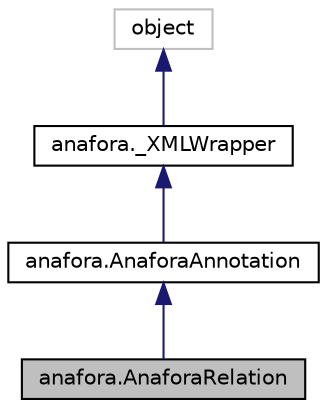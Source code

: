 digraph "anafora.AnaforaRelation"
{
  edge [fontname="Helvetica",fontsize="10",labelfontname="Helvetica",labelfontsize="10"];
  node [fontname="Helvetica",fontsize="10",shape=record];
  Node4 [label="anafora.AnaforaRelation",height=0.2,width=0.4,color="black", fillcolor="grey75", style="filled", fontcolor="black"];
  Node5 -> Node4 [dir="back",color="midnightblue",fontsize="10",style="solid",fontname="Helvetica"];
  Node5 [label="anafora.AnaforaAnnotation",height=0.2,width=0.4,color="black", fillcolor="white", style="filled",URL="$classanafora_1_1_anafora_annotation.html"];
  Node6 -> Node5 [dir="back",color="midnightblue",fontsize="10",style="solid",fontname="Helvetica"];
  Node6 [label="anafora._XMLWrapper",height=0.2,width=0.4,color="black", fillcolor="white", style="filled",URL="$classanafora_1_1___x_m_l_wrapper.html"];
  Node7 -> Node6 [dir="back",color="midnightblue",fontsize="10",style="solid",fontname="Helvetica"];
  Node7 [label="object",height=0.2,width=0.4,color="grey75", fillcolor="white", style="filled"];
}
